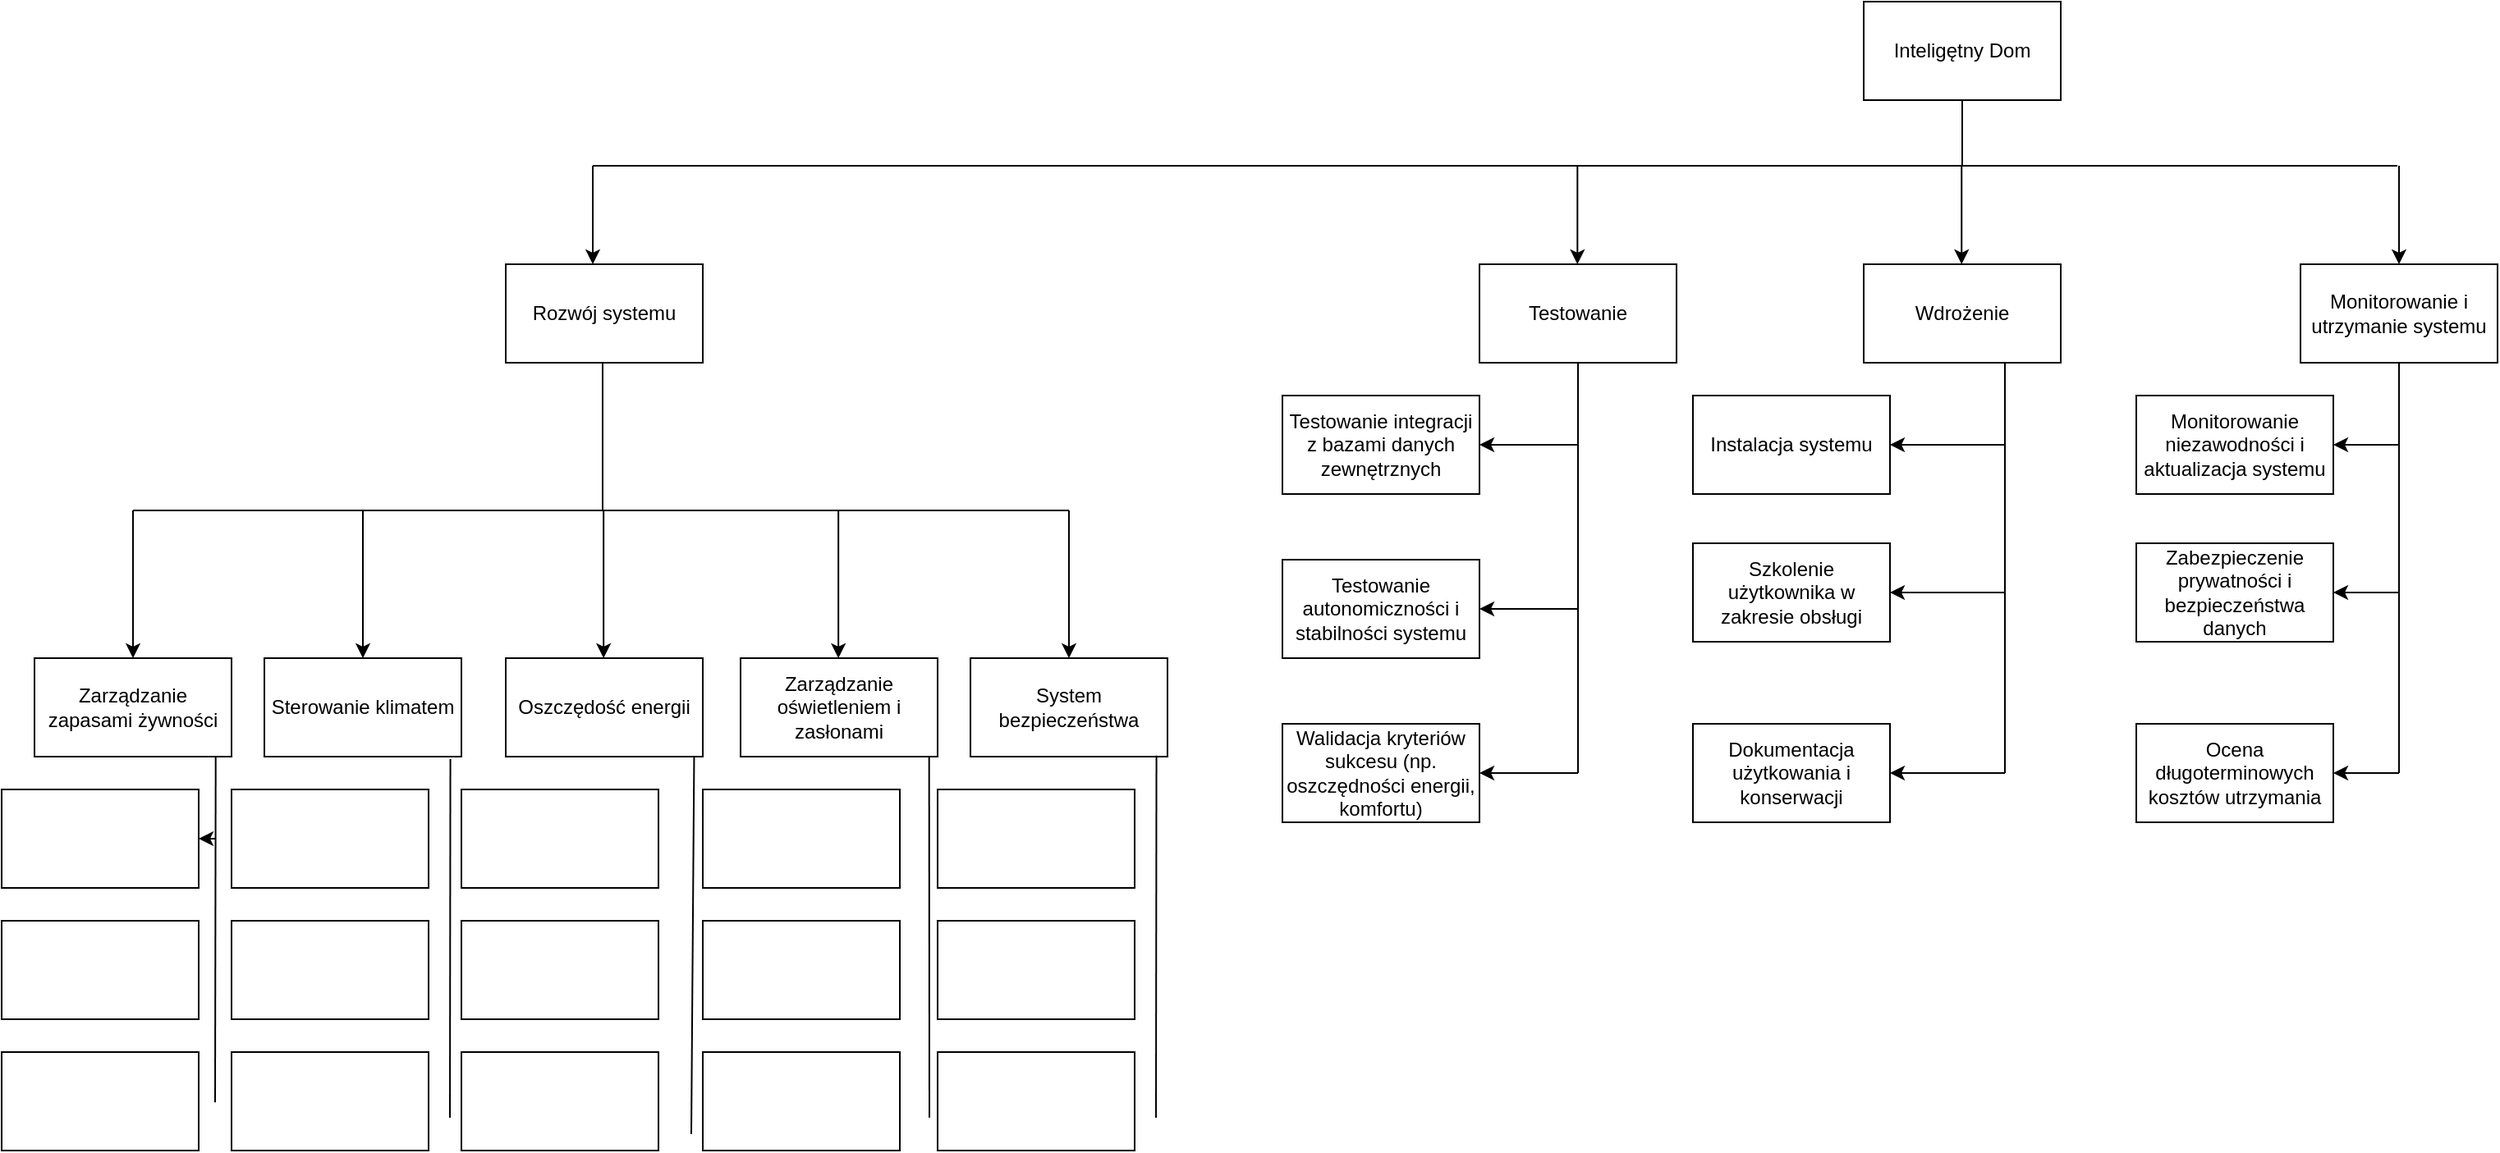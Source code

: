 <mxfile version="24.8.4">
  <diagram id="prtHgNgQTEPvFCAcTncT" name="Page-1">
    <mxGraphModel dx="1602" dy="408" grid="1" gridSize="10" guides="1" tooltips="1" connect="1" arrows="1" fold="1" page="1" pageScale="1" pageWidth="827" pageHeight="1169" math="0" shadow="0">
      <root>
        <mxCell id="0" />
        <mxCell id="1" parent="0" />
        <mxCell id="Y6Obn1CsOf08KRIio1ip-1" value="Inteligętny Dom" style="rounded=0;whiteSpace=wrap;html=1;" vertex="1" parent="1">
          <mxGeometry x="354" y="40" width="120" height="60" as="geometry" />
        </mxCell>
        <mxCell id="Y6Obn1CsOf08KRIio1ip-3" value="" style="endArrow=none;html=1;rounded=0;" edge="1" parent="1">
          <mxGeometry width="50" height="50" relative="1" as="geometry">
            <mxPoint x="-420" y="140" as="sourcePoint" />
            <mxPoint x="679" y="140" as="targetPoint" />
            <Array as="points">
              <mxPoint x="429" y="140" />
            </Array>
          </mxGeometry>
        </mxCell>
        <mxCell id="Y6Obn1CsOf08KRIio1ip-4" value="" style="endArrow=classic;html=1;rounded=0;" edge="1" parent="1">
          <mxGeometry width="50" height="50" relative="1" as="geometry">
            <mxPoint x="-420" y="140" as="sourcePoint" />
            <mxPoint x="-420" y="200" as="targetPoint" />
          </mxGeometry>
        </mxCell>
        <mxCell id="Y6Obn1CsOf08KRIio1ip-6" value="" style="endArrow=classic;html=1;rounded=0;" edge="1" parent="1">
          <mxGeometry width="50" height="50" relative="1" as="geometry">
            <mxPoint x="680" y="140" as="sourcePoint" />
            <mxPoint x="680" y="200" as="targetPoint" />
          </mxGeometry>
        </mxCell>
        <mxCell id="Y6Obn1CsOf08KRIio1ip-8" value="" style="endArrow=classic;html=1;rounded=0;" edge="1" parent="1">
          <mxGeometry width="50" height="50" relative="1" as="geometry">
            <mxPoint x="179.66" y="140" as="sourcePoint" />
            <mxPoint x="179.66" y="200" as="targetPoint" />
          </mxGeometry>
        </mxCell>
        <mxCell id="Y6Obn1CsOf08KRIio1ip-9" value="" style="endArrow=classic;html=1;rounded=0;" edge="1" parent="1">
          <mxGeometry width="50" height="50" relative="1" as="geometry">
            <mxPoint x="413.62" y="140" as="sourcePoint" />
            <mxPoint x="413.62" y="200" as="targetPoint" />
          </mxGeometry>
        </mxCell>
        <mxCell id="Y6Obn1CsOf08KRIio1ip-10" value="" style="endArrow=none;html=1;rounded=0;entryX=0.5;entryY=1;entryDx=0;entryDy=0;" edge="1" parent="1" target="Y6Obn1CsOf08KRIio1ip-1">
          <mxGeometry width="50" height="50" relative="1" as="geometry">
            <mxPoint x="414" y="140" as="sourcePoint" />
            <mxPoint x="440" y="120" as="targetPoint" />
          </mxGeometry>
        </mxCell>
        <mxCell id="Y6Obn1CsOf08KRIio1ip-11" value="Rozwój systemu" style="rounded=0;whiteSpace=wrap;html=1;" vertex="1" parent="1">
          <mxGeometry x="-473" y="200" width="120" height="60" as="geometry" />
        </mxCell>
        <mxCell id="Y6Obn1CsOf08KRIio1ip-12" value="Testowanie" style="rounded=0;whiteSpace=wrap;html=1;" vertex="1" parent="1">
          <mxGeometry x="120" y="200" width="120" height="60" as="geometry" />
        </mxCell>
        <mxCell id="Y6Obn1CsOf08KRIio1ip-13" value="Wdrożenie" style="rounded=0;whiteSpace=wrap;html=1;" vertex="1" parent="1">
          <mxGeometry x="354" y="200" width="120" height="60" as="geometry" />
        </mxCell>
        <mxCell id="Y6Obn1CsOf08KRIio1ip-14" value="Monitorowanie i utrzymanie systemu" style="rounded=0;whiteSpace=wrap;html=1;" vertex="1" parent="1">
          <mxGeometry x="620" y="200" width="120" height="60" as="geometry" />
        </mxCell>
        <mxCell id="Y6Obn1CsOf08KRIio1ip-15" value="" style="endArrow=none;html=1;rounded=0;" edge="1" parent="1">
          <mxGeometry width="50" height="50" relative="1" as="geometry">
            <mxPoint x="-414" y="350" as="sourcePoint" />
            <mxPoint x="-414" y="260" as="targetPoint" />
          </mxGeometry>
        </mxCell>
        <mxCell id="Y6Obn1CsOf08KRIio1ip-16" value="" style="endArrow=none;html=1;rounded=0;" edge="1" parent="1">
          <mxGeometry width="50" height="50" relative="1" as="geometry">
            <mxPoint x="-700" y="350" as="sourcePoint" />
            <mxPoint x="-130" y="350" as="targetPoint" />
          </mxGeometry>
        </mxCell>
        <mxCell id="Y6Obn1CsOf08KRIio1ip-17" value="" style="endArrow=classic;html=1;rounded=0;" edge="1" parent="1">
          <mxGeometry width="50" height="50" relative="1" as="geometry">
            <mxPoint x="-700" y="350" as="sourcePoint" />
            <mxPoint x="-700" y="440" as="targetPoint" />
          </mxGeometry>
        </mxCell>
        <mxCell id="Y6Obn1CsOf08KRIio1ip-18" value="" style="endArrow=classic;html=1;rounded=0;" edge="1" parent="1">
          <mxGeometry width="50" height="50" relative="1" as="geometry">
            <mxPoint x="-130" y="350" as="sourcePoint" />
            <mxPoint x="-130" y="440" as="targetPoint" />
          </mxGeometry>
        </mxCell>
        <mxCell id="Y6Obn1CsOf08KRIio1ip-19" value="" style="endArrow=classic;html=1;rounded=0;" edge="1" parent="1">
          <mxGeometry width="50" height="50" relative="1" as="geometry">
            <mxPoint x="-560" y="350" as="sourcePoint" />
            <mxPoint x="-560" y="440" as="targetPoint" />
          </mxGeometry>
        </mxCell>
        <mxCell id="Y6Obn1CsOf08KRIio1ip-20" value="" style="endArrow=classic;html=1;rounded=0;" edge="1" parent="1">
          <mxGeometry width="50" height="50" relative="1" as="geometry">
            <mxPoint x="-270.42" y="350" as="sourcePoint" />
            <mxPoint x="-270.42" y="440" as="targetPoint" />
          </mxGeometry>
        </mxCell>
        <mxCell id="Y6Obn1CsOf08KRIio1ip-21" value="" style="endArrow=classic;html=1;rounded=0;" edge="1" parent="1">
          <mxGeometry width="50" height="50" relative="1" as="geometry">
            <mxPoint x="-413.42" y="350" as="sourcePoint" />
            <mxPoint x="-413.42" y="440" as="targetPoint" />
          </mxGeometry>
        </mxCell>
        <mxCell id="Y6Obn1CsOf08KRIio1ip-22" value="Zarządzanie zapasami żywności" style="rounded=0;whiteSpace=wrap;html=1;" vertex="1" parent="1">
          <mxGeometry x="-760" y="440" width="120" height="60" as="geometry" />
        </mxCell>
        <mxCell id="Y6Obn1CsOf08KRIio1ip-23" value="Sterowanie klimatem" style="rounded=0;whiteSpace=wrap;html=1;" vertex="1" parent="1">
          <mxGeometry x="-620" y="440" width="120" height="60" as="geometry" />
        </mxCell>
        <mxCell id="Y6Obn1CsOf08KRIio1ip-24" value="Oszczędość energii" style="rounded=0;whiteSpace=wrap;html=1;" vertex="1" parent="1">
          <mxGeometry x="-473" y="440" width="120" height="60" as="geometry" />
        </mxCell>
        <mxCell id="Y6Obn1CsOf08KRIio1ip-25" value="Zarządzanie oświetleniem i zasłonami" style="rounded=0;whiteSpace=wrap;html=1;" vertex="1" parent="1">
          <mxGeometry x="-330" y="440" width="120" height="60" as="geometry" />
        </mxCell>
        <mxCell id="Y6Obn1CsOf08KRIio1ip-26" value="System bezpieczeństwa" style="rounded=0;whiteSpace=wrap;html=1;" vertex="1" parent="1">
          <mxGeometry x="-190" y="440" width="120" height="60" as="geometry" />
        </mxCell>
        <mxCell id="Y6Obn1CsOf08KRIio1ip-28" value="" style="endArrow=none;html=1;rounded=0;entryX=0.5;entryY=1;entryDx=0;entryDy=0;" edge="1" parent="1" target="Y6Obn1CsOf08KRIio1ip-12">
          <mxGeometry width="50" height="50" relative="1" as="geometry">
            <mxPoint x="180" y="510" as="sourcePoint" />
            <mxPoint x="170" y="280" as="targetPoint" />
          </mxGeometry>
        </mxCell>
        <mxCell id="Y6Obn1CsOf08KRIio1ip-31" value="Testowanie integracji z bazami danych zewnętrznych" style="rounded=0;whiteSpace=wrap;html=1;" vertex="1" parent="1">
          <mxGeometry y="280" width="120" height="60" as="geometry" />
        </mxCell>
        <mxCell id="Y6Obn1CsOf08KRIio1ip-33" value="Testowanie autonomiczności i stabilności systemu" style="rounded=0;whiteSpace=wrap;html=1;" vertex="1" parent="1">
          <mxGeometry y="380" width="120" height="60" as="geometry" />
        </mxCell>
        <mxCell id="Y6Obn1CsOf08KRIio1ip-35" value="Walidacja kryteriów sukcesu (np. oszczędności energii, komfortu)" style="rounded=0;whiteSpace=wrap;html=1;" vertex="1" parent="1">
          <mxGeometry y="480" width="120" height="60" as="geometry" />
        </mxCell>
        <mxCell id="Y6Obn1CsOf08KRIio1ip-36" value="" style="endArrow=classic;html=1;rounded=0;entryX=1;entryY=0.5;entryDx=0;entryDy=0;" edge="1" parent="1" target="Y6Obn1CsOf08KRIio1ip-31">
          <mxGeometry width="50" height="50" relative="1" as="geometry">
            <mxPoint x="180" y="310" as="sourcePoint" />
            <mxPoint x="280" y="300" as="targetPoint" />
          </mxGeometry>
        </mxCell>
        <mxCell id="Y6Obn1CsOf08KRIio1ip-37" value="" style="endArrow=classic;html=1;rounded=0;entryX=1;entryY=0.5;entryDx=0;entryDy=0;" edge="1" parent="1" target="Y6Obn1CsOf08KRIio1ip-33">
          <mxGeometry width="50" height="50" relative="1" as="geometry">
            <mxPoint x="180" y="410" as="sourcePoint" />
            <mxPoint x="270" y="410" as="targetPoint" />
          </mxGeometry>
        </mxCell>
        <mxCell id="Y6Obn1CsOf08KRIio1ip-38" value="" style="endArrow=classic;html=1;rounded=0;entryX=1;entryY=0.5;entryDx=0;entryDy=0;" edge="1" parent="1" target="Y6Obn1CsOf08KRIio1ip-35">
          <mxGeometry width="50" height="50" relative="1" as="geometry">
            <mxPoint x="180" y="510" as="sourcePoint" />
            <mxPoint x="220" y="540" as="targetPoint" />
          </mxGeometry>
        </mxCell>
        <mxCell id="Y6Obn1CsOf08KRIio1ip-39" value="" style="endArrow=none;html=1;rounded=0;entryX=0.5;entryY=1;entryDx=0;entryDy=0;" edge="1" parent="1">
          <mxGeometry width="50" height="50" relative="1" as="geometry">
            <mxPoint x="440" y="510" as="sourcePoint" />
            <mxPoint x="440" y="260" as="targetPoint" />
            <Array as="points">
              <mxPoint x="440" y="320" />
            </Array>
          </mxGeometry>
        </mxCell>
        <mxCell id="Y6Obn1CsOf08KRIio1ip-41" value="Instalacja systemu" style="rounded=0;whiteSpace=wrap;html=1;" vertex="1" parent="1">
          <mxGeometry x="250" y="280" width="120" height="60" as="geometry" />
        </mxCell>
        <mxCell id="Y6Obn1CsOf08KRIio1ip-42" value="Szkolenie użytkownika w zakresie obsługi" style="rounded=0;whiteSpace=wrap;html=1;" vertex="1" parent="1">
          <mxGeometry x="250" y="370" width="120" height="60" as="geometry" />
        </mxCell>
        <mxCell id="Y6Obn1CsOf08KRIio1ip-43" value="Dokumentacja użytkowania i konserwacji" style="rounded=0;whiteSpace=wrap;html=1;" vertex="1" parent="1">
          <mxGeometry x="250" y="480" width="120" height="60" as="geometry" />
        </mxCell>
        <mxCell id="Y6Obn1CsOf08KRIio1ip-45" value="" style="endArrow=classic;html=1;rounded=0;entryX=1;entryY=0.5;entryDx=0;entryDy=0;" edge="1" parent="1" target="Y6Obn1CsOf08KRIio1ip-41">
          <mxGeometry width="50" height="50" relative="1" as="geometry">
            <mxPoint x="440" y="310" as="sourcePoint" />
            <mxPoint x="490" y="300" as="targetPoint" />
          </mxGeometry>
        </mxCell>
        <mxCell id="Y6Obn1CsOf08KRIio1ip-46" value="" style="endArrow=classic;html=1;rounded=0;entryX=1;entryY=0.5;entryDx=0;entryDy=0;" edge="1" parent="1" target="Y6Obn1CsOf08KRIio1ip-42">
          <mxGeometry width="50" height="50" relative="1" as="geometry">
            <mxPoint x="440" y="400" as="sourcePoint" />
            <mxPoint x="430" y="380" as="targetPoint" />
          </mxGeometry>
        </mxCell>
        <mxCell id="Y6Obn1CsOf08KRIio1ip-47" value="" style="endArrow=classic;html=1;rounded=0;entryX=1;entryY=0.5;entryDx=0;entryDy=0;" edge="1" parent="1" target="Y6Obn1CsOf08KRIio1ip-43">
          <mxGeometry width="50" height="50" relative="1" as="geometry">
            <mxPoint x="440" y="510" as="sourcePoint" />
            <mxPoint x="450" y="480" as="targetPoint" />
          </mxGeometry>
        </mxCell>
        <mxCell id="Y6Obn1CsOf08KRIio1ip-48" value="Monitorowanie niezawodności i aktualizacja systemu" style="rounded=0;whiteSpace=wrap;html=1;" vertex="1" parent="1">
          <mxGeometry x="520" y="280" width="120" height="60" as="geometry" />
        </mxCell>
        <mxCell id="Y6Obn1CsOf08KRIio1ip-49" value="" style="endArrow=none;html=1;rounded=0;exitX=0.5;exitY=1;exitDx=0;exitDy=0;" edge="1" parent="1" source="Y6Obn1CsOf08KRIio1ip-14">
          <mxGeometry width="50" height="50" relative="1" as="geometry">
            <mxPoint x="250" y="450" as="sourcePoint" />
            <mxPoint x="680" y="510" as="targetPoint" />
          </mxGeometry>
        </mxCell>
        <mxCell id="Y6Obn1CsOf08KRIio1ip-50" value="Zabezpieczenie prywatności i bezpieczeństwa danych" style="rounded=0;whiteSpace=wrap;html=1;" vertex="1" parent="1">
          <mxGeometry x="520" y="370" width="120" height="60" as="geometry" />
        </mxCell>
        <mxCell id="Y6Obn1CsOf08KRIio1ip-51" value="Ocena długoterminowych kosztów utrzymania" style="rounded=0;whiteSpace=wrap;html=1;" vertex="1" parent="1">
          <mxGeometry x="520" y="480" width="120" height="60" as="geometry" />
        </mxCell>
        <mxCell id="Y6Obn1CsOf08KRIio1ip-52" value="" style="endArrow=classic;html=1;rounded=0;entryX=1;entryY=0.5;entryDx=0;entryDy=0;" edge="1" parent="1" target="Y6Obn1CsOf08KRIio1ip-48">
          <mxGeometry width="50" height="50" relative="1" as="geometry">
            <mxPoint x="680" y="310" as="sourcePoint" />
            <mxPoint x="730" y="260" as="targetPoint" />
          </mxGeometry>
        </mxCell>
        <mxCell id="Y6Obn1CsOf08KRIio1ip-53" value="" style="endArrow=classic;html=1;rounded=0;entryX=1;entryY=0.5;entryDx=0;entryDy=0;" edge="1" parent="1" target="Y6Obn1CsOf08KRIio1ip-50">
          <mxGeometry width="50" height="50" relative="1" as="geometry">
            <mxPoint x="680" y="400" as="sourcePoint" />
            <mxPoint x="730" y="350" as="targetPoint" />
          </mxGeometry>
        </mxCell>
        <mxCell id="Y6Obn1CsOf08KRIio1ip-54" value="" style="endArrow=classic;html=1;rounded=0;entryX=1;entryY=0.5;entryDx=0;entryDy=0;" edge="1" parent="1" target="Y6Obn1CsOf08KRIio1ip-51">
          <mxGeometry width="50" height="50" relative="1" as="geometry">
            <mxPoint x="680" y="510" as="sourcePoint" />
            <mxPoint x="730" y="460" as="targetPoint" />
          </mxGeometry>
        </mxCell>
        <mxCell id="Y6Obn1CsOf08KRIio1ip-55" value="" style="rounded=0;whiteSpace=wrap;html=1;" vertex="1" parent="1">
          <mxGeometry x="-780" y="520" width="120" height="60" as="geometry" />
        </mxCell>
        <mxCell id="Y6Obn1CsOf08KRIio1ip-56" value="" style="rounded=0;whiteSpace=wrap;html=1;" vertex="1" parent="1">
          <mxGeometry x="-640" y="520" width="120" height="60" as="geometry" />
        </mxCell>
        <mxCell id="Y6Obn1CsOf08KRIio1ip-57" value="" style="rounded=0;whiteSpace=wrap;html=1;" vertex="1" parent="1">
          <mxGeometry x="-500" y="520" width="120" height="60" as="geometry" />
        </mxCell>
        <mxCell id="Y6Obn1CsOf08KRIio1ip-58" value="" style="rounded=0;whiteSpace=wrap;html=1;" vertex="1" parent="1">
          <mxGeometry x="-353" y="520" width="120" height="60" as="geometry" />
        </mxCell>
        <mxCell id="Y6Obn1CsOf08KRIio1ip-59" value="" style="rounded=0;whiteSpace=wrap;html=1;" vertex="1" parent="1">
          <mxGeometry x="-210" y="520" width="120" height="60" as="geometry" />
        </mxCell>
        <mxCell id="Y6Obn1CsOf08KRIio1ip-60" value="" style="rounded=0;whiteSpace=wrap;html=1;" vertex="1" parent="1">
          <mxGeometry x="-780" y="600" width="120" height="60" as="geometry" />
        </mxCell>
        <mxCell id="Y6Obn1CsOf08KRIio1ip-61" value="" style="rounded=0;whiteSpace=wrap;html=1;" vertex="1" parent="1">
          <mxGeometry x="-780" y="680" width="120" height="60" as="geometry" />
        </mxCell>
        <mxCell id="Y6Obn1CsOf08KRIio1ip-62" value="" style="rounded=0;whiteSpace=wrap;html=1;" vertex="1" parent="1">
          <mxGeometry x="-640" y="600" width="120" height="60" as="geometry" />
        </mxCell>
        <mxCell id="Y6Obn1CsOf08KRIio1ip-63" value="" style="rounded=0;whiteSpace=wrap;html=1;" vertex="1" parent="1">
          <mxGeometry x="-640" y="680" width="120" height="60" as="geometry" />
        </mxCell>
        <mxCell id="Y6Obn1CsOf08KRIio1ip-64" value="" style="rounded=0;whiteSpace=wrap;html=1;" vertex="1" parent="1">
          <mxGeometry x="-500" y="600" width="120" height="60" as="geometry" />
        </mxCell>
        <mxCell id="Y6Obn1CsOf08KRIio1ip-65" value="" style="rounded=0;whiteSpace=wrap;html=1;" vertex="1" parent="1">
          <mxGeometry x="-500" y="680" width="120" height="60" as="geometry" />
        </mxCell>
        <mxCell id="Y6Obn1CsOf08KRIio1ip-66" value="" style="rounded=0;whiteSpace=wrap;html=1;" vertex="1" parent="1">
          <mxGeometry x="-353" y="600" width="120" height="60" as="geometry" />
        </mxCell>
        <mxCell id="Y6Obn1CsOf08KRIio1ip-67" value="" style="rounded=0;whiteSpace=wrap;html=1;" vertex="1" parent="1">
          <mxGeometry x="-353" y="680" width="120" height="60" as="geometry" />
        </mxCell>
        <mxCell id="Y6Obn1CsOf08KRIio1ip-68" value="" style="rounded=0;whiteSpace=wrap;html=1;" vertex="1" parent="1">
          <mxGeometry x="-210" y="600" width="120" height="60" as="geometry" />
        </mxCell>
        <mxCell id="Y6Obn1CsOf08KRIio1ip-69" value="" style="rounded=0;whiteSpace=wrap;html=1;" vertex="1" parent="1">
          <mxGeometry x="-210" y="680" width="120" height="60" as="geometry" />
        </mxCell>
        <mxCell id="Y6Obn1CsOf08KRIio1ip-71" value="" style="endArrow=none;html=1;rounded=0;entryX=0.953;entryY=0.989;entryDx=0;entryDy=0;entryPerimeter=0;" edge="1" parent="1">
          <mxGeometry width="50" height="50" relative="1" as="geometry">
            <mxPoint x="-650" y="710.66" as="sourcePoint" />
            <mxPoint x="-649.64" y="500.0" as="targetPoint" />
          </mxGeometry>
        </mxCell>
        <mxCell id="Y6Obn1CsOf08KRIio1ip-73" value="" style="endArrow=none;html=1;rounded=0;entryX=0.944;entryY=1.025;entryDx=0;entryDy=0;entryPerimeter=0;" edge="1" parent="1" target="Y6Obn1CsOf08KRIio1ip-23">
          <mxGeometry width="50" height="50" relative="1" as="geometry">
            <mxPoint x="-507" y="720" as="sourcePoint" />
            <mxPoint x="-510" y="770" as="targetPoint" />
          </mxGeometry>
        </mxCell>
        <mxCell id="Y6Obn1CsOf08KRIio1ip-74" value="" style="endArrow=none;html=1;rounded=0;entryX=0.956;entryY=1.006;entryDx=0;entryDy=0;entryPerimeter=0;" edge="1" parent="1" target="Y6Obn1CsOf08KRIio1ip-24">
          <mxGeometry width="50" height="50" relative="1" as="geometry">
            <mxPoint x="-360" y="730" as="sourcePoint" />
            <mxPoint x="-360" y="770" as="targetPoint" />
          </mxGeometry>
        </mxCell>
        <mxCell id="Y6Obn1CsOf08KRIio1ip-75" value="" style="endArrow=none;html=1;rounded=0;entryX=0.957;entryY=1.008;entryDx=0;entryDy=0;entryPerimeter=0;" edge="1" parent="1" target="Y6Obn1CsOf08KRIio1ip-25">
          <mxGeometry width="50" height="50" relative="1" as="geometry">
            <mxPoint x="-215" y="720" as="sourcePoint" />
            <mxPoint x="-200" y="780" as="targetPoint" />
          </mxGeometry>
        </mxCell>
        <mxCell id="Y6Obn1CsOf08KRIio1ip-76" value="" style="endArrow=none;html=1;rounded=0;entryX=0.944;entryY=0.989;entryDx=0;entryDy=0;entryPerimeter=0;" edge="1" parent="1" target="Y6Obn1CsOf08KRIio1ip-26">
          <mxGeometry width="50" height="50" relative="1" as="geometry">
            <mxPoint x="-77" y="720" as="sourcePoint" />
            <mxPoint y="630" as="targetPoint" />
          </mxGeometry>
        </mxCell>
        <mxCell id="Y6Obn1CsOf08KRIio1ip-77" value="" style="endArrow=classic;html=1;rounded=0;entryX=1;entryY=0.5;entryDx=0;entryDy=0;" edge="1" parent="1" target="Y6Obn1CsOf08KRIio1ip-55">
          <mxGeometry width="50" height="50" relative="1" as="geometry">
            <mxPoint x="-650" y="550" as="sourcePoint" />
            <mxPoint x="-640" y="780" as="targetPoint" />
          </mxGeometry>
        </mxCell>
      </root>
    </mxGraphModel>
  </diagram>
</mxfile>
